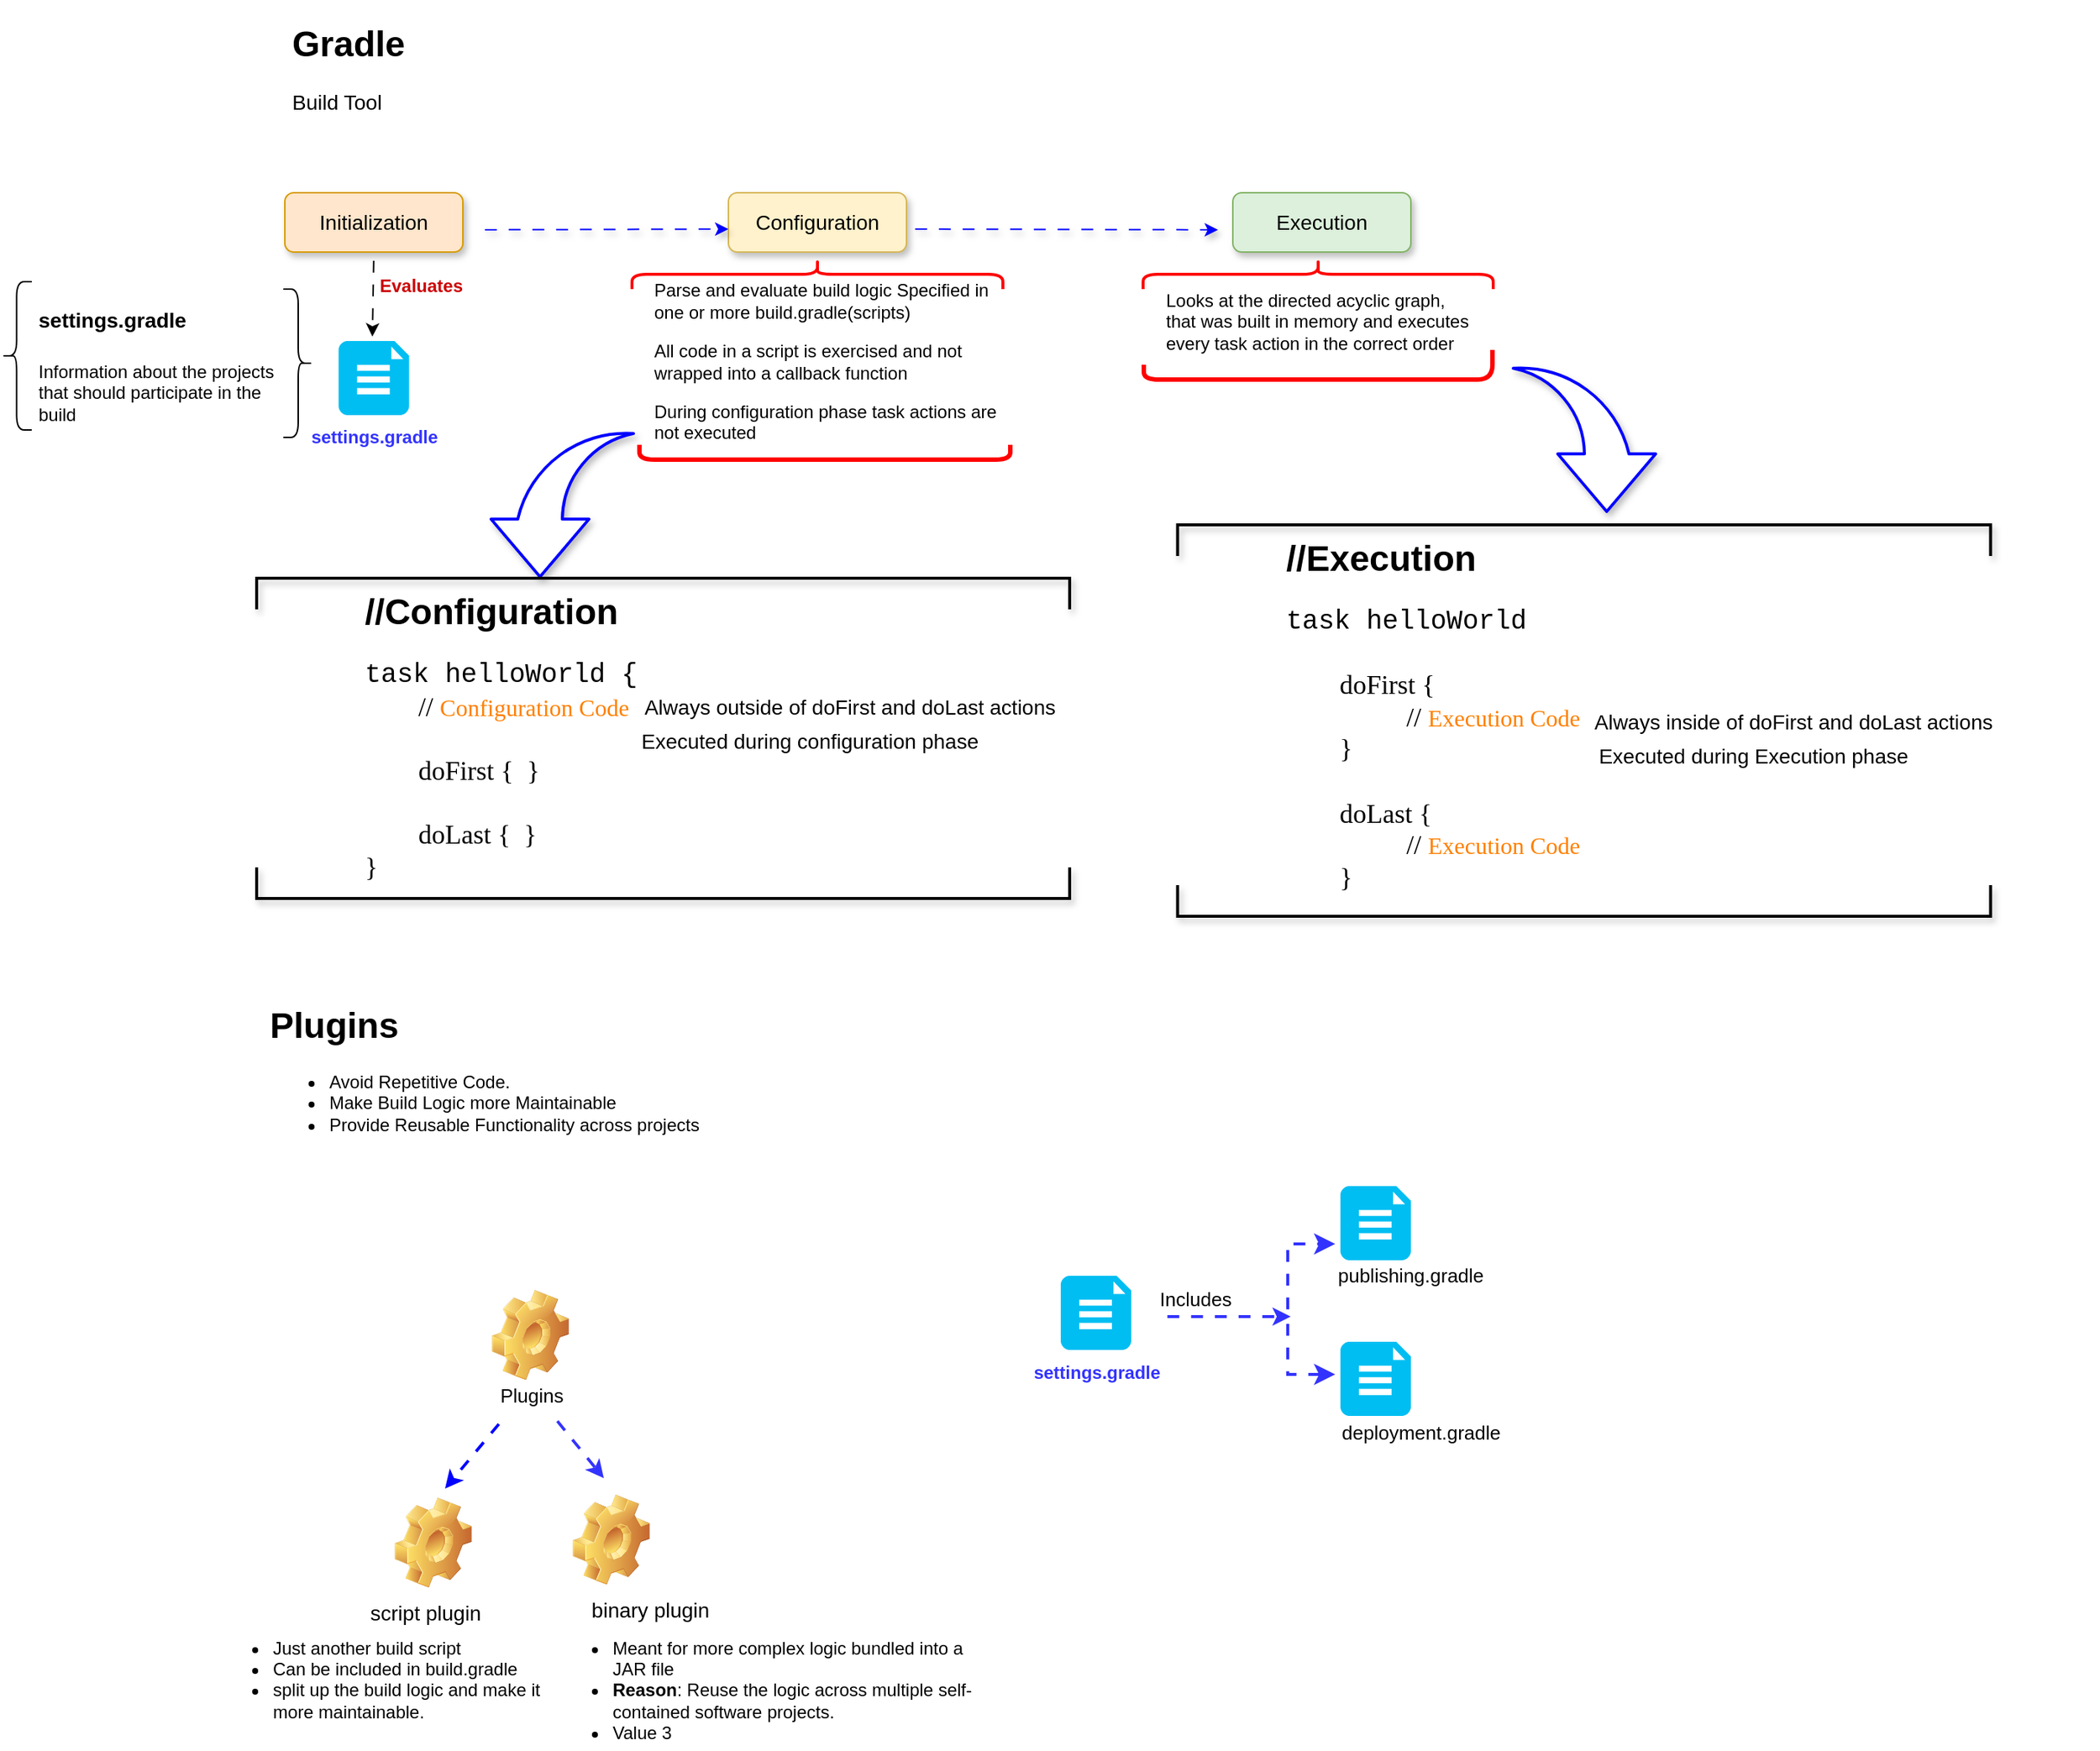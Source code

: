 <mxfile version="24.0.1" type="github">
  <diagram name="Page-1" id="EmSuqY1EnR1Zb_yJjHWw">
    <mxGraphModel dx="1716" dy="1294" grid="1" gridSize="10" guides="1" tooltips="1" connect="1" arrows="1" fold="1" page="0" pageScale="1" pageWidth="827" pageHeight="1169" math="0" shadow="0">
      <root>
        <mxCell id="0" />
        <mxCell id="1" parent="0" />
        <mxCell id="-mhaUfNHZkOBHvGr7sNf-1" value="&lt;font style=&quot;font-size: 14px;&quot;&gt;Initialization&lt;/font&gt;" style="rounded=1;whiteSpace=wrap;html=1;fillStyle=auto;fillColor=#ffe6cc;strokeColor=#d79b00;shadow=1;perimeterSpacing=0;" parent="1" vertex="1">
          <mxGeometry x="41" y="120" width="120" height="40" as="geometry" />
        </mxCell>
        <mxCell id="-mhaUfNHZkOBHvGr7sNf-3" value="&lt;font style=&quot;font-size: 14px;&quot;&gt;Configuration&lt;/font&gt;" style="rounded=1;whiteSpace=wrap;html=1;fillStyle=auto;fillColor=#fff2cc;strokeColor=#d6b656;shadow=1;" parent="1" vertex="1">
          <mxGeometry x="340" y="120" width="120" height="40" as="geometry" />
        </mxCell>
        <mxCell id="-mhaUfNHZkOBHvGr7sNf-4" value="&lt;font style=&quot;font-size: 14px;&quot;&gt;Execution&lt;/font&gt;" style="rounded=1;whiteSpace=wrap;html=1;fillStyle=auto;fillColor=#DCF0DB;strokeColor=#82b366;shadow=1;" parent="1" vertex="1">
          <mxGeometry x="680" y="120" width="120" height="40" as="geometry" />
        </mxCell>
        <mxCell id="-mhaUfNHZkOBHvGr7sNf-5" value="" style="endArrow=classic;html=1;rounded=0;shadow=1;flowAnimation=1;strokeColor=#0000FF;fontStyle=1" parent="1" edge="1">
          <mxGeometry width="50" height="50" relative="1" as="geometry">
            <mxPoint x="170" y="145" as="sourcePoint" />
            <mxPoint x="340" y="144.5" as="targetPoint" />
          </mxGeometry>
        </mxCell>
        <mxCell id="-mhaUfNHZkOBHvGr7sNf-6" value="" style="endArrow=classic;html=1;rounded=0;flowAnimation=1;shadow=1;textShadow=1;strokeColor=#0000FF;" parent="1" edge="1">
          <mxGeometry width="50" height="50" relative="1" as="geometry">
            <mxPoint x="460" y="144.5" as="sourcePoint" />
            <mxPoint x="670" y="145" as="targetPoint" />
          </mxGeometry>
        </mxCell>
        <mxCell id="-mhaUfNHZkOBHvGr7sNf-8" value="&lt;h1&gt;Gradle&lt;/h1&gt;&lt;p&gt;&lt;font style=&quot;font-size: 14px;&quot;&gt;Build Tool&lt;/font&gt;&lt;/p&gt;" style="text;html=1;spacing=5;spacingTop=-20;whiteSpace=wrap;overflow=hidden;rounded=0;" parent="1" vertex="1">
          <mxGeometry x="41" width="160" height="80" as="geometry" />
        </mxCell>
        <mxCell id="-mhaUfNHZkOBHvGr7sNf-10" value="" style="endArrow=classic;html=1;rounded=0;flowAnimation=1;exitX=0.5;exitY=1;exitDx=0;exitDy=0;" parent="1" source="-mhaUfNHZkOBHvGr7sNf-1" edge="1">
          <mxGeometry width="50" height="50" relative="1" as="geometry">
            <mxPoint x="200" y="167" as="sourcePoint" />
            <mxPoint x="100" y="217" as="targetPoint" />
          </mxGeometry>
        </mxCell>
        <mxCell id="-mhaUfNHZkOBHvGr7sNf-11" value="" style="verticalLabelPosition=bottom;html=1;verticalAlign=top;align=center;strokeColor=none;fillColor=#00BEF2;shape=mxgraph.azure.file_2;pointerEvents=1;" parent="1" vertex="1">
          <mxGeometry x="77.25" y="220" width="47.5" height="50" as="geometry" />
        </mxCell>
        <mxCell id="-mhaUfNHZkOBHvGr7sNf-12" value="&lt;b style=&quot;&quot;&gt;&lt;font color=&quot;#cc0000&quot;&gt;Evaluates&lt;/font&gt;&lt;/b&gt;" style="text;html=1;align=center;verticalAlign=middle;whiteSpace=wrap;rounded=0;" parent="1" vertex="1">
          <mxGeometry x="103" y="173" width="60" height="20" as="geometry" />
        </mxCell>
        <mxCell id="-mhaUfNHZkOBHvGr7sNf-13" value="&lt;span style=&quot;color: rgb(51, 51, 255); text-wrap: wrap;&quot;&gt;&lt;b&gt;settings.gradle&lt;/b&gt;&lt;/span&gt;" style="text;html=1;align=center;verticalAlign=middle;resizable=0;points=[];autosize=1;strokeColor=none;fillColor=none;" parent="1" vertex="1">
          <mxGeometry x="46" y="270" width="110" height="30" as="geometry" />
        </mxCell>
        <mxCell id="-mhaUfNHZkOBHvGr7sNf-28" value="&lt;p style=&quot;text-align: left;&quot;&gt;Parse and evaluate build logic Specified in one or more build.gradle(scripts)&lt;/p&gt;&lt;p style=&quot;text-align: left;&quot;&gt;All code in a script is exercised and not wrapped into a callback function&lt;/p&gt;&lt;p style=&quot;text-align: left;&quot;&gt;During configuration phase task actions are not executed&lt;/p&gt;" style="text;html=1;align=center;verticalAlign=middle;whiteSpace=wrap;rounded=0;" parent="1" vertex="1">
          <mxGeometry x="289" y="183" width="250" height="102" as="geometry" />
        </mxCell>
        <mxCell id="-mhaUfNHZkOBHvGr7sNf-32" value="" style="group" parent="1" vertex="1" connectable="0">
          <mxGeometry x="-150" y="180" width="210" height="105" as="geometry" />
        </mxCell>
        <mxCell id="-mhaUfNHZkOBHvGr7sNf-15" value="" style="shape=curlyBracket;whiteSpace=wrap;html=1;rounded=1;flipH=1;labelPosition=right;verticalLabelPosition=middle;align=left;verticalAlign=middle;" parent="-mhaUfNHZkOBHvGr7sNf-32" vertex="1">
          <mxGeometry x="190" y="5" width="20" height="100" as="geometry" />
        </mxCell>
        <mxCell id="-mhaUfNHZkOBHvGr7sNf-16" value="" style="shape=curlyBracket;whiteSpace=wrap;html=1;rounded=1;labelPosition=left;verticalLabelPosition=middle;align=right;verticalAlign=middle;" parent="-mhaUfNHZkOBHvGr7sNf-32" vertex="1">
          <mxGeometry width="20.42" height="100" as="geometry" />
        </mxCell>
        <mxCell id="-mhaUfNHZkOBHvGr7sNf-18" value="&lt;h1&gt;&lt;font style=&quot;font-size: 14px;&quot;&gt;settings.gradle&lt;/font&gt;&lt;/h1&gt;&lt;p&gt;Information about the projects that should participate in the build&lt;/p&gt;" style="text;html=1;spacing=5;spacingTop=-20;whiteSpace=wrap;overflow=hidden;rounded=0;" parent="-mhaUfNHZkOBHvGr7sNf-32" vertex="1">
          <mxGeometry x="20.425" y="3" width="179.705" height="97.778" as="geometry" />
        </mxCell>
        <mxCell id="-mhaUfNHZkOBHvGr7sNf-33" value="" style="shape=curlyBracket;whiteSpace=wrap;html=1;rounded=1;flipH=1;labelPosition=right;verticalLabelPosition=middle;align=left;verticalAlign=middle;rotation=-90;strokeWidth=2;strokeColor=#FF0000;" parent="1" vertex="1">
          <mxGeometry x="390" y="50" width="20" height="250" as="geometry" />
        </mxCell>
        <mxCell id="-mhaUfNHZkOBHvGr7sNf-35" value="" style="endArrow=none;html=1;rounded=1;labelBorderColor=default;fontColor=#FF0000;strokeColor=#FF0000;flowAnimation=0;curved=0;strokeWidth=3;" parent="1" edge="1">
          <mxGeometry width="50" height="50" relative="1" as="geometry">
            <mxPoint x="280" y="290" as="sourcePoint" />
            <mxPoint x="530" y="290" as="targetPoint" />
            <Array as="points">
              <mxPoint x="280" y="300" />
              <mxPoint x="530" y="300" />
            </Array>
          </mxGeometry>
        </mxCell>
        <mxCell id="-mhaUfNHZkOBHvGr7sNf-36" value="&lt;p style=&quot;text-align: left;&quot;&gt;Looks at the directed acyclic graph, that was built in memory and executes every task action in the correct order&lt;/p&gt;&lt;p style=&quot;text-align: left;&quot;&gt;&lt;br&gt;&lt;/p&gt;" style="text;html=1;align=center;verticalAlign=middle;whiteSpace=wrap;rounded=0;" parent="1" vertex="1">
          <mxGeometry x="633.5" y="183" width="211" height="73" as="geometry" />
        </mxCell>
        <mxCell id="-mhaUfNHZkOBHvGr7sNf-37" value="" style="shape=curlyBracket;whiteSpace=wrap;html=1;rounded=1;flipH=1;labelPosition=right;verticalLabelPosition=middle;align=left;verticalAlign=middle;rotation=-90;strokeWidth=2;strokeColor=#FF0000;" parent="1" vertex="1">
          <mxGeometry x="727.5" y="57" width="20" height="236" as="geometry" />
        </mxCell>
        <mxCell id="-mhaUfNHZkOBHvGr7sNf-38" value="" style="endArrow=none;html=1;rounded=1;labelBorderColor=default;fontColor=#FF0000;strokeColor=#FF0000;flowAnimation=0;curved=0;strokeWidth=3;" parent="1" edge="1">
          <mxGeometry width="50" height="50" relative="1" as="geometry">
            <mxPoint x="620" y="236" as="sourcePoint" />
            <mxPoint x="855" y="226" as="targetPoint" />
            <Array as="points">
              <mxPoint x="620" y="246" />
              <mxPoint x="855" y="246" />
            </Array>
          </mxGeometry>
        </mxCell>
        <mxCell id="-mhaUfNHZkOBHvGr7sNf-40" value="" style="shape=mxgraph.arrows.jump-in_arrow_2;html=1;verticalLabelPosition=bottom;verticalAlign=top;strokeWidth=2;strokeColor=#0000FF;fixDash=0;shadow=1;textShadow=1;" parent="1" vertex="1">
          <mxGeometry x="180" y="280" width="96" height="99" as="geometry" />
        </mxCell>
        <mxCell id="-mhaUfNHZkOBHvGr7sNf-42" value="&lt;h1&gt;//Configuration&amp;nbsp;&lt;/h1&gt;&lt;div style=&quot;font-size: 18px;&quot;&gt;&lt;font face=&quot;Courier New&quot; style=&quot;font-size: 18px;&quot;&gt;task helloWorld {&lt;/font&gt;&lt;/div&gt;&lt;div style=&quot;&quot;&gt;&lt;font face=&quot;QgnmnIAiz-PSKT1NuUQ2&quot; style=&quot;font-size: 18px;&quot;&gt;&lt;span style=&quot;white-space: pre;&quot;&gt;&#x9;&lt;/span&gt;// &lt;/font&gt;&lt;font face=&quot;QgnmnIAiz-PSKT1NuUQ2&quot; style=&quot;&quot;&gt;&lt;font color=&quot;#ff8000&quot; style=&quot;font-size: 16px;&quot;&gt;Configuration Code&lt;/font&gt;&lt;br&gt;&lt;/font&gt;&lt;/div&gt;&lt;div style=&quot;font-size: 18px;&quot;&gt;&lt;font face=&quot;QgnmnIAiz-PSKT1NuUQ2&quot; style=&quot;font-size: 18px;&quot;&gt;&lt;br&gt;&lt;/font&gt;&lt;/div&gt;&lt;div style=&quot;font-size: 18px;&quot;&gt;&lt;font face=&quot;QgnmnIAiz-PSKT1NuUQ2&quot; style=&quot;font-size: 18px;&quot;&gt;&lt;span style=&quot;white-space: pre;&quot;&gt;&#x9;&lt;/span&gt;doFirst {&amp;nbsp;&amp;nbsp;&lt;span style=&quot;background-color: initial;&quot;&gt;}&lt;/span&gt;&lt;/font&gt;&lt;/div&gt;&lt;div style=&quot;font-size: 18px;&quot;&gt;&lt;font face=&quot;QgnmnIAiz-PSKT1NuUQ2&quot; style=&quot;font-size: 18px;&quot;&gt;&amp;nbsp;&lt;/font&gt;&lt;/div&gt;&lt;div style=&quot;font-size: 18px;&quot;&gt;&lt;font face=&quot;QgnmnIAiz-PSKT1NuUQ2&quot; style=&quot;font-size: 18px;&quot;&gt;&lt;span style=&quot;white-space: pre;&quot;&gt;&#x9;&lt;/span&gt;doLast {&amp;nbsp;&amp;nbsp;&lt;span style=&quot;background-color: initial;&quot;&gt;}&lt;/span&gt;&lt;/font&gt;&lt;/div&gt;&lt;div style=&quot;font-size: 18px;&quot;&gt;&lt;font face=&quot;QgnmnIAiz-PSKT1NuUQ2&quot; style=&quot;font-size: 18px;&quot;&gt;}&lt;/font&gt;&lt;/div&gt;" style="text;html=1;spacing=5;spacingTop=-20;whiteSpace=wrap;overflow=hidden;rounded=0;" parent="1" vertex="1">
          <mxGeometry x="90" y="383" width="552.75" height="240" as="geometry" />
        </mxCell>
        <mxCell id="-mhaUfNHZkOBHvGr7sNf-45" value="&lt;font style=&quot;font-size: 14px;&quot;&gt;Always outside of doFirst and doLast actions&lt;/font&gt;" style="text;html=1;align=center;verticalAlign=middle;whiteSpace=wrap;rounded=0;" parent="1" vertex="1">
          <mxGeometry x="271.75" y="452" width="300" height="30" as="geometry" />
        </mxCell>
        <mxCell id="-mhaUfNHZkOBHvGr7sNf-46" value="&lt;font style=&quot;font-size: 14px;&quot;&gt;Executed during configuration phase&lt;/font&gt;" style="text;html=1;align=center;verticalAlign=middle;whiteSpace=wrap;rounded=0;" parent="1" vertex="1">
          <mxGeometry x="268.25" y="475" width="253.5" height="30" as="geometry" />
        </mxCell>
        <mxCell id="-mhaUfNHZkOBHvGr7sNf-49" value="" style="shape=partialRectangle;whiteSpace=wrap;html=1;bottom=1;right=1;left=1;top=0;fillColor=none;routingCenterX=-0.5;rotation=-180;shadow=1;textShadow=1;perimeterSpacing=0;strokeWidth=2;enumerate=0;" parent="1" vertex="1">
          <mxGeometry x="22" y="380" width="548" height="20" as="geometry" />
        </mxCell>
        <mxCell id="-mhaUfNHZkOBHvGr7sNf-50" value="" style="shape=partialRectangle;whiteSpace=wrap;html=1;bottom=1;right=1;left=1;top=0;fillColor=none;routingCenterX=-0.5;rotation=0;shadow=1;textShadow=1;perimeterSpacing=0;strokeWidth=2;enumerate=0;" parent="1" vertex="1">
          <mxGeometry x="22" y="576" width="548" height="20" as="geometry" />
        </mxCell>
        <mxCell id="-mhaUfNHZkOBHvGr7sNf-51" value="&lt;h1&gt;//Execution&amp;nbsp;&lt;/h1&gt;&lt;div style=&quot;font-size: 18px;&quot;&gt;&lt;font face=&quot;Courier New&quot; style=&quot;font-size: 18px;&quot;&gt;task helloWorld&amp;nbsp;&lt;/font&gt;&lt;/div&gt;&lt;div style=&quot;font-size: 18px;&quot;&gt;&lt;font face=&quot;QgnmnIAiz-PSKT1NuUQ2&quot; style=&quot;font-size: 18px;&quot;&gt;&lt;br&gt;&lt;/font&gt;&lt;/div&gt;&lt;div style=&quot;font-size: 18px;&quot;&gt;&lt;font face=&quot;QgnmnIAiz-PSKT1NuUQ2&quot; style=&quot;font-size: 18px;&quot;&gt;&lt;span style=&quot;white-space: pre;&quot;&gt;&#x9;&lt;/span&gt;doFirst {&lt;/font&gt;&lt;/div&gt;&lt;div style=&quot;font-size: 18px;&quot;&gt;&lt;font face=&quot;QgnmnIAiz-PSKT1NuUQ2&quot; style=&quot;font-size: 18px;&quot;&gt;&lt;span style=&quot;white-space: pre;&quot;&gt;&#x9;&lt;/span&gt;&lt;span style=&quot;white-space: pre;&quot;&gt;&#x9;&lt;/span&gt;&amp;nbsp;&amp;nbsp;&lt;/font&gt;&lt;font style=&quot;background-color: initial;&quot; face=&quot;QgnmnIAiz-PSKT1NuUQ2&quot;&gt;//&amp;nbsp;&lt;/font&gt;&lt;font style=&quot;background-color: initial; font-size: 12px;&quot; face=&quot;QgnmnIAiz-PSKT1NuUQ2&quot;&gt;&lt;font style=&quot;font-size: 16px;&quot; color=&quot;#ff8000&quot;&gt;Execution Code&lt;/font&gt;&lt;/font&gt;&lt;/div&gt;&lt;div style=&quot;font-size: 18px;&quot;&gt;&lt;span style=&quot;background-color: initial; font-family: QgnmnIAiz-PSKT1NuUQ2; white-space: pre;&quot;&gt;&#x9;&lt;/span&gt;&lt;span style=&quot;background-color: initial; font-family: QgnmnIAiz-PSKT1NuUQ2;&quot;&gt;}&lt;/span&gt;&lt;/div&gt;&lt;div style=&quot;font-size: 18px;&quot;&gt;&lt;/div&gt;&lt;div style=&quot;font-size: 18px;&quot;&gt;&lt;/div&gt;&lt;div style=&quot;font-size: 18px;&quot;&gt;&lt;/div&gt;&lt;div style=&quot;font-size: 18px;&quot;&gt;&lt;font face=&quot;QgnmnIAiz-PSKT1NuUQ2&quot; style=&quot;font-size: 18px;&quot;&gt;&amp;nbsp;&lt;span style=&quot;white-space: pre;&quot;&gt;&#x9;&lt;/span&gt;&lt;/font&gt;&lt;/div&gt;&lt;div style=&quot;font-size: 18px;&quot;&gt;&lt;span style=&quot;font-family: QgnmnIAiz-PSKT1NuUQ2; background-color: initial;&quot;&gt;&lt;span style=&quot;white-space: pre;&quot;&gt;&#x9;&lt;/span&gt;doLast {&lt;/span&gt;&lt;/div&gt;&lt;div style=&quot;font-size: 18px;&quot;&gt;&lt;font face=&quot;QgnmnIAiz-PSKT1NuUQ2&quot;&gt;&lt;span style=&quot;white-space: pre;&quot;&gt;&#x9;&lt;/span&gt;&lt;span style=&quot;white-space: pre;&quot;&gt;&#x9;&lt;/span&gt;&amp;nbsp;&amp;nbsp;&lt;/font&gt;&lt;font style=&quot;background-color: initial;&quot; face=&quot;QgnmnIAiz-PSKT1NuUQ2&quot;&gt;//&amp;nbsp;&lt;/font&gt;&lt;font style=&quot;background-color: initial; font-size: 12px;&quot; face=&quot;QgnmnIAiz-PSKT1NuUQ2&quot;&gt;&lt;font style=&quot;font-size: 16px;&quot; color=&quot;#ff8000&quot;&gt;Execution Code&lt;/font&gt;&lt;/font&gt;&lt;/div&gt;&lt;div style=&quot;font-size: 18px;&quot;&gt;&lt;span style=&quot;background-color: initial; font-family: QgnmnIAiz-PSKT1NuUQ2; white-space: pre;&quot;&gt;&#x9;&lt;/span&gt;&lt;span style=&quot;background-color: initial; font-family: QgnmnIAiz-PSKT1NuUQ2;&quot;&gt;}&lt;/span&gt;&lt;/div&gt;&lt;div style=&quot;font-size: 18px;&quot;&gt;&lt;br&gt;&lt;/div&gt;&lt;div style=&quot;font-size: 18px;&quot;&gt;&lt;font face=&quot;QgnmnIAiz-PSKT1NuUQ2&quot; style=&quot;font-size: 18px;&quot;&gt;}&lt;/font&gt;&lt;/div&gt;" style="text;html=1;spacing=5;spacingTop=-20;whiteSpace=wrap;overflow=hidden;rounded=0;" parent="1" vertex="1">
          <mxGeometry x="710.75" y="347" width="552.75" height="258" as="geometry" />
        </mxCell>
        <mxCell id="-mhaUfNHZkOBHvGr7sNf-52" value="&lt;font style=&quot;font-size: 14px;&quot;&gt;Always inside of doFirst and doLast actions&lt;/font&gt;" style="text;html=1;align=center;verticalAlign=middle;whiteSpace=wrap;rounded=0;" parent="1" vertex="1">
          <mxGeometry x="907.5" y="462" width="300" height="30" as="geometry" />
        </mxCell>
        <mxCell id="-mhaUfNHZkOBHvGr7sNf-53" value="&lt;font style=&quot;font-size: 14px;&quot;&gt;Executed during Execution phase&lt;/font&gt;" style="text;html=1;align=center;verticalAlign=middle;whiteSpace=wrap;rounded=0;" parent="1" vertex="1">
          <mxGeometry x="904" y="485" width="253.5" height="30" as="geometry" />
        </mxCell>
        <mxCell id="-mhaUfNHZkOBHvGr7sNf-54" value="" style="shape=partialRectangle;whiteSpace=wrap;html=1;bottom=1;right=1;left=1;top=0;fillColor=none;routingCenterX=-0.5;rotation=-180;shadow=1;textShadow=1;perimeterSpacing=0;strokeWidth=2;enumerate=0;" parent="1" vertex="1">
          <mxGeometry x="642.75" y="344" width="548" height="20" as="geometry" />
        </mxCell>
        <mxCell id="-mhaUfNHZkOBHvGr7sNf-55" value="" style="shape=partialRectangle;whiteSpace=wrap;html=1;bottom=1;right=1;left=1;top=0;fillColor=none;routingCenterX=-0.5;rotation=0;shadow=1;textShadow=1;perimeterSpacing=0;strokeWidth=2;enumerate=0;" parent="1" vertex="1">
          <mxGeometry x="642.75" y="588" width="548" height="20" as="geometry" />
        </mxCell>
        <mxCell id="-mhaUfNHZkOBHvGr7sNf-56" value="" style="shape=mxgraph.arrows.jump-in_arrow_1;html=1;verticalLabelPosition=bottom;verticalAlign=top;strokeWidth=2;strokeColor=#0000FF;shadow=1;textShadow=1;" parent="1" vertex="1">
          <mxGeometry x="869" y="236" width="96" height="99" as="geometry" />
        </mxCell>
        <mxCell id="qm34nDd9KGedp8nE5YLr-1" value="&lt;h1&gt;Plugins&lt;/h1&gt;&lt;p&gt;&lt;/p&gt;&lt;ul&gt;&lt;li&gt;Avoid Repetitive Code.&lt;/li&gt;&lt;li&gt;Make Build Logic more Maintainable&lt;/li&gt;&lt;li&gt;Provide Reusable Functionality across projects&lt;/li&gt;&lt;/ul&gt;&lt;p&gt;&lt;/p&gt;&lt;p&gt;&lt;br&gt;&lt;/p&gt;" style="text;html=1;spacing=5;spacingTop=-20;whiteSpace=wrap;overflow=hidden;rounded=0;" vertex="1" parent="1">
          <mxGeometry x="26" y="662" width="304" height="120" as="geometry" />
        </mxCell>
        <mxCell id="qm34nDd9KGedp8nE5YLr-2" value="" style="shape=image;html=1;verticalLabelPosition=bottom;verticalAlign=top;imageAspect=1;aspect=fixed;image=img/clipart/Gear_128x128.png" vertex="1" parent="1">
          <mxGeometry x="180.5" y="860" width="52" height="61" as="geometry" />
        </mxCell>
        <mxCell id="qm34nDd9KGedp8nE5YLr-3" value="&lt;font style=&quot;font-size: 13px;&quot;&gt;Plugins&lt;/font&gt;" style="text;html=1;align=center;verticalAlign=middle;resizable=0;points=[];autosize=1;strokeColor=none;fillColor=none;" vertex="1" parent="1">
          <mxGeometry x="176" y="917" width="61" height="28" as="geometry" />
        </mxCell>
        <mxCell id="qm34nDd9KGedp8nE5YLr-4" value="" style="endArrow=classic;html=1;rounded=0;flowAnimation=1;strokeColor=#0000FF;strokeWidth=2;" edge="1" parent="1">
          <mxGeometry width="50" height="50" relative="1" as="geometry">
            <mxPoint x="189" y="946" as="sourcePoint" />
            <mxPoint x="149" y="994" as="targetPoint" />
          </mxGeometry>
        </mxCell>
        <mxCell id="qm34nDd9KGedp8nE5YLr-5" value="" style="endArrow=classic;html=1;rounded=0;flowAnimation=1;strokeWidth=2;strokeColor=#3333FF;" edge="1" parent="1">
          <mxGeometry width="50" height="50" relative="1" as="geometry">
            <mxPoint x="221" y="944" as="sourcePoint" />
            <mxPoint x="256" y="987" as="targetPoint" />
          </mxGeometry>
        </mxCell>
        <mxCell id="qm34nDd9KGedp8nE5YLr-6" value="" style="shape=image;html=1;verticalLabelPosition=bottom;verticalAlign=top;imageAspect=1;aspect=fixed;image=img/clipart/Gear_128x128.png" vertex="1" parent="1">
          <mxGeometry x="115" y="1000" width="52" height="61" as="geometry" />
        </mxCell>
        <mxCell id="qm34nDd9KGedp8nE5YLr-7" value="" style="shape=image;html=1;verticalLabelPosition=bottom;verticalAlign=top;imageAspect=1;aspect=fixed;image=img/clipart/Gear_128x128.png" vertex="1" parent="1">
          <mxGeometry x="235" y="998" width="52" height="61" as="geometry" />
        </mxCell>
        <mxCell id="qm34nDd9KGedp8nE5YLr-11" value="&lt;font style=&quot;font-size: 14px;&quot;&gt;script plugin&lt;/font&gt;" style="text;html=1;align=center;verticalAlign=middle;whiteSpace=wrap;rounded=0;" vertex="1" parent="1">
          <mxGeometry x="97" y="1063" width="78" height="30" as="geometry" />
        </mxCell>
        <mxCell id="qm34nDd9KGedp8nE5YLr-12" value="&lt;font style=&quot;font-size: 14px;&quot;&gt;binary plugin&lt;/font&gt;" style="text;html=1;align=center;verticalAlign=middle;whiteSpace=wrap;rounded=0;" vertex="1" parent="1">
          <mxGeometry x="231" y="1061" width="113" height="30" as="geometry" />
        </mxCell>
        <mxCell id="qm34nDd9KGedp8nE5YLr-13" value="" style="verticalLabelPosition=bottom;html=1;verticalAlign=top;align=center;strokeColor=none;fillColor=#00BEF2;shape=mxgraph.azure.file_2;pointerEvents=1;" vertex="1" parent="1">
          <mxGeometry x="564" y="850.5" width="47.5" height="50" as="geometry" />
        </mxCell>
        <mxCell id="qm34nDd9KGedp8nE5YLr-14" value="&lt;span style=&quot;color: rgb(51, 51, 255); text-wrap: wrap;&quot;&gt;&lt;b&gt;settings.gradle&lt;/b&gt;&lt;/span&gt;" style="text;html=1;align=center;verticalAlign=middle;resizable=0;points=[];autosize=1;strokeColor=none;fillColor=none;" vertex="1" parent="1">
          <mxGeometry x="532.75" y="900.5" width="110" height="30" as="geometry" />
        </mxCell>
        <mxCell id="qm34nDd9KGedp8nE5YLr-16" value="" style="endArrow=classic;html=1;rounded=0;flowAnimation=1;strokeWidth=2;strokeColor=#3333FF;" edge="1" parent="1">
          <mxGeometry width="50" height="50" relative="1" as="geometry">
            <mxPoint x="630" y="878" as="sourcePoint" />
            <mxPoint x="719" y="878" as="targetPoint" />
          </mxGeometry>
        </mxCell>
        <mxCell id="qm34nDd9KGedp8nE5YLr-17" value="" style="edgeStyle=segmentEdgeStyle;endArrow=classic;html=1;curved=0;rounded=0;endSize=8;startSize=8;flowAnimation=1;strokeWidth=2;strokeColor=#3333FF;" edge="1" parent="1">
          <mxGeometry width="50" height="50" relative="1" as="geometry">
            <mxPoint x="717" y="879" as="sourcePoint" />
            <mxPoint x="749" y="829" as="targetPoint" />
            <Array as="points">
              <mxPoint x="717" y="879" />
              <mxPoint x="717" y="829" />
            </Array>
          </mxGeometry>
        </mxCell>
        <mxCell id="qm34nDd9KGedp8nE5YLr-18" value="" style="edgeStyle=segmentEdgeStyle;endArrow=classic;html=1;curved=0;rounded=0;endSize=8;startSize=8;flowAnimation=1;strokeWidth=2;strokeColor=#3333FF;" edge="1" parent="1">
          <mxGeometry width="50" height="50" relative="1" as="geometry">
            <mxPoint x="717" y="877" as="sourcePoint" />
            <mxPoint x="749" y="917" as="targetPoint" />
            <Array as="points">
              <mxPoint x="717" y="917" />
            </Array>
          </mxGeometry>
        </mxCell>
        <mxCell id="qm34nDd9KGedp8nE5YLr-20" value="&lt;font style=&quot;font-size: 13px;&quot;&gt;Includes&lt;/font&gt;" style="text;html=1;align=center;verticalAlign=middle;whiteSpace=wrap;rounded=0;" vertex="1" parent="1">
          <mxGeometry x="625" y="851" width="60" height="30" as="geometry" />
        </mxCell>
        <mxCell id="qm34nDd9KGedp8nE5YLr-21" value="" style="verticalLabelPosition=bottom;html=1;verticalAlign=top;align=center;strokeColor=none;fillColor=#00BEF2;shape=mxgraph.azure.file_2;pointerEvents=1;" vertex="1" parent="1">
          <mxGeometry x="752.5" y="790" width="47.5" height="50" as="geometry" />
        </mxCell>
        <mxCell id="qm34nDd9KGedp8nE5YLr-22" value="" style="verticalLabelPosition=bottom;html=1;verticalAlign=top;align=center;strokeColor=none;fillColor=#00BEF2;shape=mxgraph.azure.file_2;pointerEvents=1;" vertex="1" parent="1">
          <mxGeometry x="752.5" y="895" width="47.5" height="50" as="geometry" />
        </mxCell>
        <mxCell id="qm34nDd9KGedp8nE5YLr-23" value="&lt;font style=&quot;font-size: 13px;&quot;&gt;publishing.gradle&lt;/font&gt;" style="text;html=1;align=center;verticalAlign=middle;whiteSpace=wrap;rounded=0;" vertex="1" parent="1">
          <mxGeometry x="770" y="835" width="60" height="30" as="geometry" />
        </mxCell>
        <mxCell id="qm34nDd9KGedp8nE5YLr-24" value="&lt;font style=&quot;font-size: 13px;&quot;&gt;deployment.gradle&lt;/font&gt;" style="text;html=1;align=center;verticalAlign=middle;whiteSpace=wrap;rounded=0;" vertex="1" parent="1">
          <mxGeometry x="777" y="941" width="60" height="30" as="geometry" />
        </mxCell>
        <mxCell id="qm34nDd9KGedp8nE5YLr-25" value="&lt;ul&gt;&lt;li&gt;&lt;span style=&quot;background-color: initial;&quot;&gt;Just another build script&lt;/span&gt;&lt;/li&gt;&lt;li&gt;&lt;span style=&quot;background-color: initial;&quot;&gt;Can be included in build.gradle&lt;/span&gt;&lt;/li&gt;&lt;li&gt;&lt;span style=&quot;background-color: initial;&quot;&gt;split up the build logic and make it more maintainable.&amp;nbsp;&lt;/span&gt;&lt;/li&gt;&lt;/ul&gt;" style="text;strokeColor=none;fillColor=none;html=1;whiteSpace=wrap;verticalAlign=middle;overflow=hidden;" vertex="1" parent="1">
          <mxGeometry x="-9" y="1080" width="222.5" height="80" as="geometry" />
        </mxCell>
        <mxCell id="qm34nDd9KGedp8nE5YLr-26" value="&lt;ul&gt;&lt;li&gt;Meant for more complex logic bundled into a JAR file&lt;/li&gt;&lt;li&gt;&lt;b&gt;Reason&lt;/b&gt;: Reuse the logic across multiple self-contained software projects.&lt;/li&gt;&lt;li&gt;Value 3&lt;/li&gt;&lt;/ul&gt;" style="text;strokeColor=none;fillColor=none;html=1;whiteSpace=wrap;verticalAlign=middle;overflow=hidden;" vertex="1" parent="1">
          <mxGeometry x="220" y="1080" width="300" height="90" as="geometry" />
        </mxCell>
      </root>
    </mxGraphModel>
  </diagram>
</mxfile>

